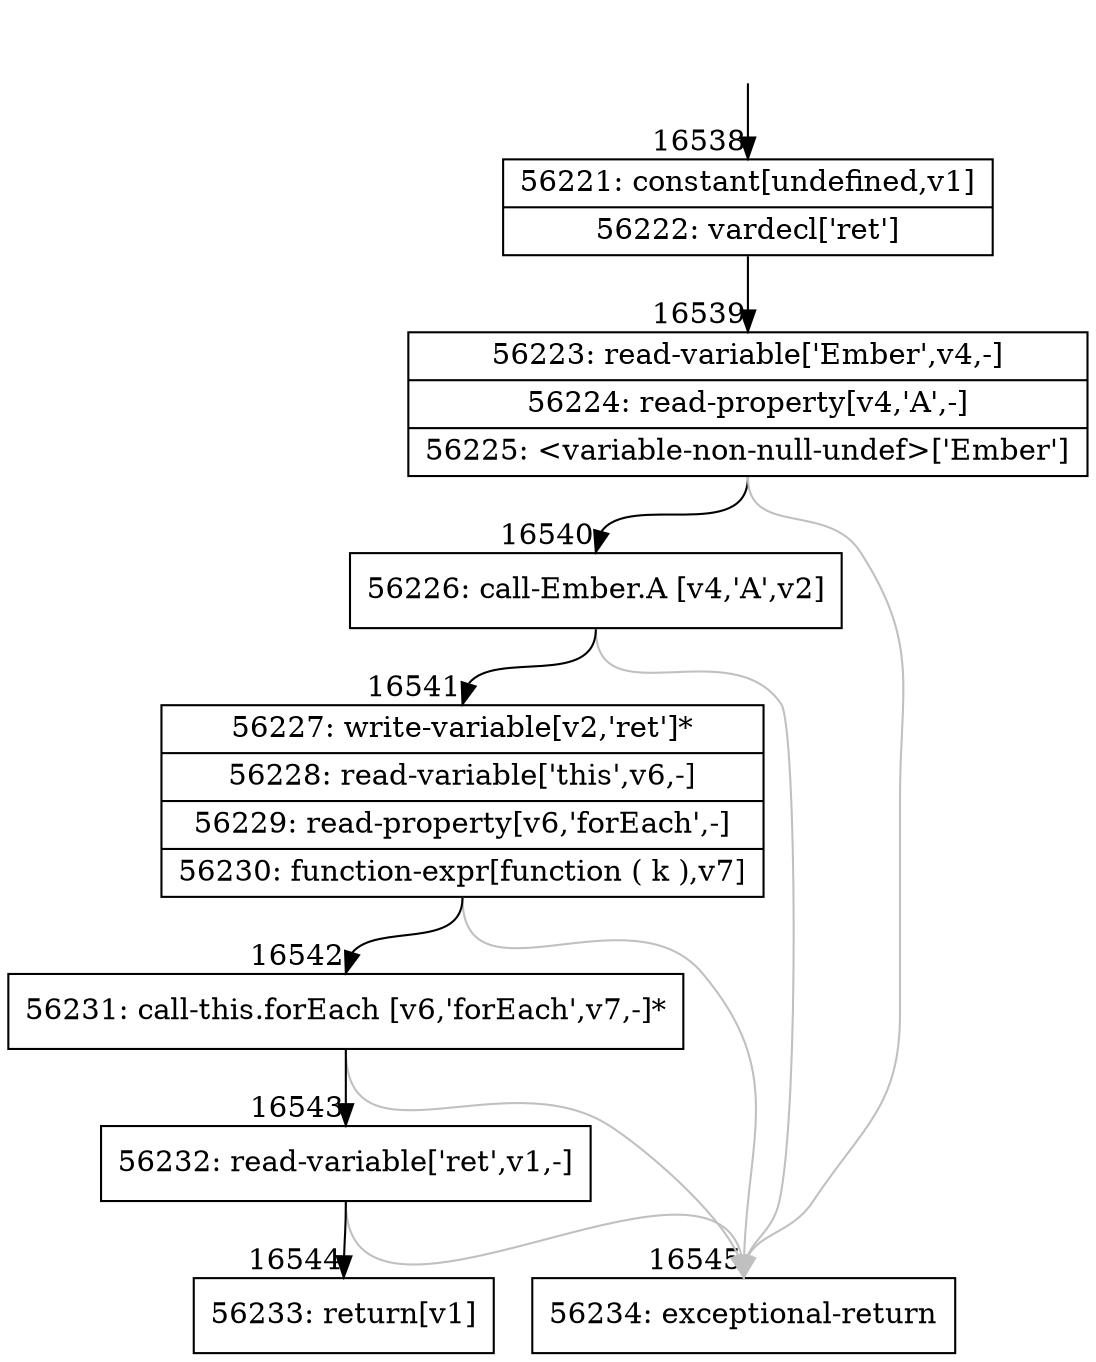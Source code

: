 digraph {
rankdir="TD"
BB_entry1417[shape=none,label=""];
BB_entry1417 -> BB16538 [tailport=s, headport=n, headlabel="    16538"]
BB16538 [shape=record label="{56221: constant[undefined,v1]|56222: vardecl['ret']}" ] 
BB16538 -> BB16539 [tailport=s, headport=n, headlabel="      16539"]
BB16539 [shape=record label="{56223: read-variable['Ember',v4,-]|56224: read-property[v4,'A',-]|56225: \<variable-non-null-undef\>['Ember']}" ] 
BB16539 -> BB16540 [tailport=s, headport=n, headlabel="      16540"]
BB16539 -> BB16545 [tailport=s, headport=n, color=gray, headlabel="      16545"]
BB16540 [shape=record label="{56226: call-Ember.A [v4,'A',v2]}" ] 
BB16540 -> BB16541 [tailport=s, headport=n, headlabel="      16541"]
BB16540 -> BB16545 [tailport=s, headport=n, color=gray]
BB16541 [shape=record label="{56227: write-variable[v2,'ret']*|56228: read-variable['this',v6,-]|56229: read-property[v6,'forEach',-]|56230: function-expr[function ( k ),v7]}" ] 
BB16541 -> BB16542 [tailport=s, headport=n, headlabel="      16542"]
BB16541 -> BB16545 [tailport=s, headport=n, color=gray]
BB16542 [shape=record label="{56231: call-this.forEach [v6,'forEach',v7,-]*}" ] 
BB16542 -> BB16543 [tailport=s, headport=n, headlabel="      16543"]
BB16542 -> BB16545 [tailport=s, headport=n, color=gray]
BB16543 [shape=record label="{56232: read-variable['ret',v1,-]}" ] 
BB16543 -> BB16544 [tailport=s, headport=n, headlabel="      16544"]
BB16543 -> BB16545 [tailport=s, headport=n, color=gray]
BB16544 [shape=record label="{56233: return[v1]}" ] 
BB16545 [shape=record label="{56234: exceptional-return}" ] 
//#$~ 31005
}
